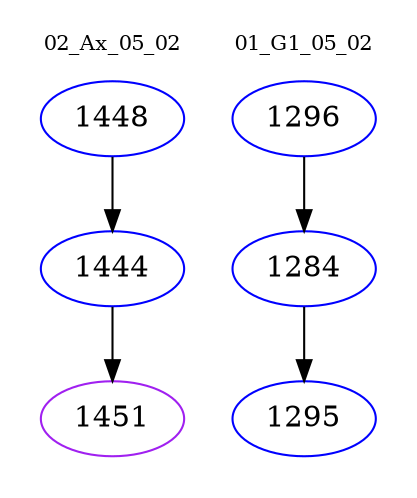 digraph{
subgraph cluster_0 {
color = white
label = "02_Ax_05_02";
fontsize=10;
T0_1448 [label="1448", color="blue"]
T0_1448 -> T0_1444 [color="black"]
T0_1444 [label="1444", color="blue"]
T0_1444 -> T0_1451 [color="black"]
T0_1451 [label="1451", color="purple"]
}
subgraph cluster_1 {
color = white
label = "01_G1_05_02";
fontsize=10;
T1_1296 [label="1296", color="blue"]
T1_1296 -> T1_1284 [color="black"]
T1_1284 [label="1284", color="blue"]
T1_1284 -> T1_1295 [color="black"]
T1_1295 [label="1295", color="blue"]
}
}
